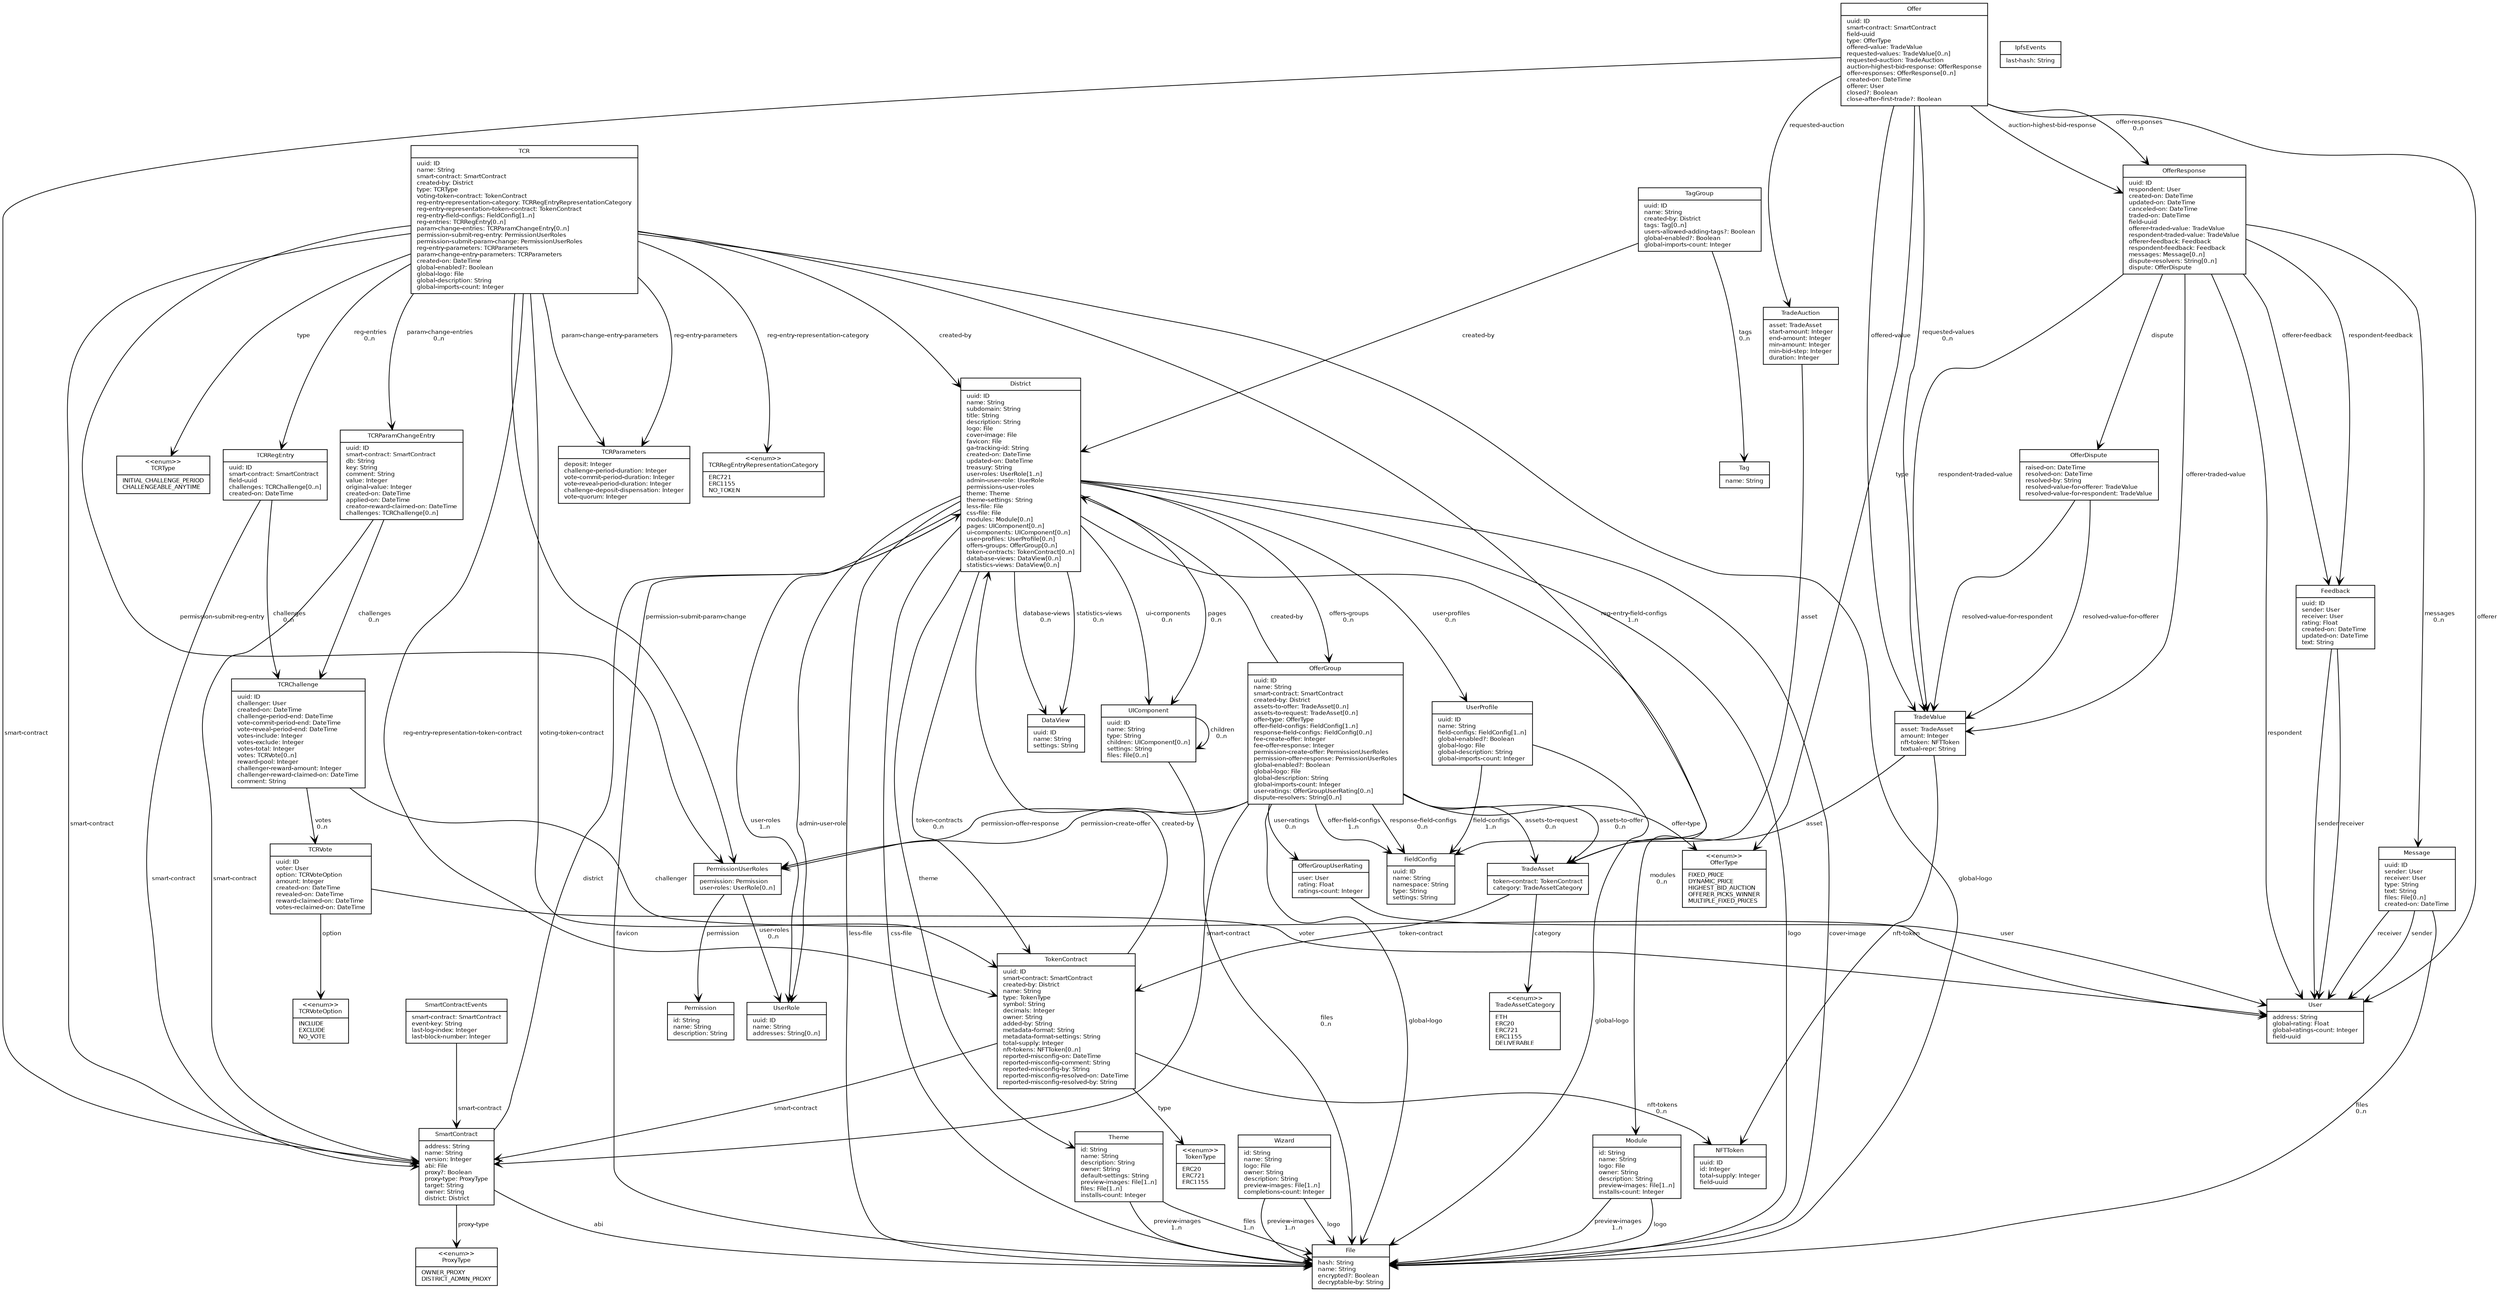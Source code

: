 digraph G {
  fontname = "Bitstream Vera Sans"
  fontsize = 8
  dpi = 300

  node [
    fontname = "Bitstream Vera Sans"
    fontsize = 8
    shape = "record"
  ]

  edge [
    fontname = "Bitstream Vera Sans"
    fontsize = 8
    arrowhead = "open"
    labelangle = 45
    labeldistance = 1.1
  ]
PermissionUserRoles [label="{PermissionUserRoles|permission: Permission\luser-roles: UserRole[0..n]\l}";]
ProxyType [label="{\<\<enum\>\>\nProxyType|OWNER_PROXY\lDISTRICT_ADMIN_PROXY\l}";]
TCR [label="{TCR|uuid: ID\lname: String\lsmart-contract: SmartContract\lcreated-by: District\ltype: TCRType\lvoting-token-contract: TokenContract\lreg-entry-representation-category: TCRRegEntryRepresentationCategory\lreg-entry-representation-token-contract: TokenContract\lreg-entry-field-configs: FieldConfig[1..n]\lreg-entries: TCRRegEntry[0..n]\lparam-change-entries: TCRParamChangeEntry[0..n]\lpermission-submit-reg-entry: PermissionUserRoles\lpermission-submit-param-change: PermissionUserRoles\lreg-entry-parameters: TCRParameters\lparam-change-entry-parameters: TCRParameters\lcreated-on: DateTime\lglobal-enabled?: Boolean\lglobal-logo: File\lglobal-description: String\lglobal-imports-count: Integer\l}";]
Theme [label="{Theme|id: String\lname: String\ldescription: String\lowner: String\ldefault-settings: String\lpreview-images: File[1..n]\lfiles: File[1..n]\linstalls-count: Integer\l}";]
Permission [label="{Permission|id: String\lname: String\ldescription: String\l}";]
UIComponent [label="{UIComponent|uuid: ID\lname: String\ltype: String\lchildren: UIComponent[0..n]\lsettings: String\lfiles: File[0..n]\l}";]
OfferType [label="{\<\<enum\>\>\nOfferType|FIXED_PRICE\lDYNAMIC_PRICE\lHIGHEST_BID_AUCTION\lOFFERER_PICKS_WINNER\lMULTIPLE_FIXED_PRICES\l}";]
TCRType [label="{\<\<enum\>\>\nTCRType|INITIAL_CHALLENGE_PERIOD\lCHALLENGEABLE_ANYTIME\l}";]
UserRole [label="{UserRole|uuid: ID\lname: String\laddresses: String[0..n]\l}";]
TCRVoteOption [label="{\<\<enum\>\>\nTCRVoteOption|INCLUDE\lEXCLUDE\lNO_VOTE\l}";]
SmartContract [label="{SmartContract|address: String\lname: String\lversion: Integer\labi: File\lproxy?: Boolean\lproxy-type: ProxyType\ltarget: String\lowner: String\ldistrict: District\l}";]
TradeAsset [label="{TradeAsset|token-contract: TokenContract\lcategory: TradeAssetCategory\l}";]
TradeAssetCategory [label="{\<\<enum\>\>\nTradeAssetCategory|ETH\lERC20\lERC721\lERC1155\lDELIVERABLE\l}";]
SmartContractEvents [label="{SmartContractEvents|smart-contract: SmartContract\levent-key: String\llast-log-index: Integer\llast-block-number: Integer\l}";]
Message [label="{Message|uuid: ID\lsender: User\lreceiver: User\ltype: String\ltext: String\lfiles: File[0..n]\lcreated-on: DateTime\l}";]
TCRVote [label="{TCRVote|uuid: ID\lvoter: User\loption: TCRVoteOption\lamount: Integer\lcreated-on: DateTime\lrevealed-on: DateTime\lreward-claimed-on: DateTime\lvotes-reclaimed-on: DateTime\l}";]
TCRParamChangeEntry [label="{TCRParamChangeEntry|uuid: ID\lsmart-contract: SmartContract\ldb: String\lkey: String\lcomment: String\lvalue: Integer\loriginal-value: Integer\lcreated-on: DateTime\lapplied-on: DateTime\lcreator-reward-claimed-on: DateTime\lchallenges: TCRChallenge[0..n]\l}";]
OfferDispute [label="{OfferDispute|raised-on: DateTime\lresolved-on: DateTime\lresolved-by: String\lresolved-value-for-offerer: TradeValue\lresolved-value-for-respondent: TradeValue\l}";]
Module [label="{Module|id: String\lname: String\llogo: File\lowner: String\ldescription: String\lpreview-images: File[1..n]\linstalls-count: Integer\l}";]
OfferGroupUserRating [label="{OfferGroupUserRating|user: User\lrating: Float\lratings-count: Integer\l}";]
TCRParameters [label="{TCRParameters|deposit: Integer\lchallenge-period-duration: Integer\lvote-commit-period-duration: Integer\lvote-reveal-period-duration: Integer\lchallenge-deposit-dispensation: Integer\lvote-quorum: Integer\l}";]
NFTToken [label="{NFTToken|uuid: ID\lid: Integer\ltotal-supply: Integer\lfield-uuid\l}";]
OfferGroup [label="{OfferGroup|uuid: ID\lname: String\lsmart-contract: SmartContract\lcreated-by: District\lassets-to-offer: TradeAsset[0..n]\lassets-to-request: TradeAsset[0..n]\loffer-type: OfferType\loffer-field-configs: FieldConfig[1..n]\lresponse-field-configs: FieldConfig[0..n]\lfee-create-offer: Integer\lfee-offer-response: Integer\lpermission-create-offer: PermissionUserRoles\lpermission-offer-response: PermissionUserRoles\lglobal-enabled?: Boolean\lglobal-logo: File\lglobal-description: String\lglobal-imports-count: Integer\luser-ratings: OfferGroupUserRating[0..n]\ldispute-resolvers: String[0..n]\l}";]
TCRChallenge [label="{TCRChallenge|uuid: ID\lchallenger: User\lcreated-on: DateTime\lchallenge-period-end: DateTime\lvote-commit-period-end: DateTime\lvote-reveal-period-end: DateTime\lvotes-include: Integer\lvotes-exclude: Integer\lvotes-total: Integer\lvotes: TCRVote[0..n]\lreward-pool: Integer\lchallenger-reward-amount: Integer\lchallenger-reward-claimed-on: DateTime\lcomment: String\l}";]
Wizard [label="{Wizard|id: String\lname: String\llogo: File\lowner: String\ldescription: String\lpreview-images: File[1..n]\lcompletions-count: Integer\l}";]
FieldConfig [label="{FieldConfig|uuid: ID\lname: String\lnamespace: String\ltype: String\lsettings: String\l}";]
Tag [label="{Tag|name: String\l}";]
DataView [label="{DataView|uuid: ID\lname: String\lsettings: String\l}";]
TradeValue [label="{TradeValue|asset: TradeAsset\lamount: Integer\lnft-token: NFTToken\ltextual-repr: String\l}";]
IpfsEvents [label="{IpfsEvents|last-hash: String\l}";]
UserProfile [label="{UserProfile|uuid: ID\lname: String\lfield-configs: FieldConfig[1..n]\lglobal-enabled?: Boolean\lglobal-logo: File\lglobal-description: String\lglobal-imports-count: Integer\l}";]
TokenContract [label="{TokenContract|uuid: ID\lsmart-contract: SmartContract\lcreated-by: District\lname: String\ltype: TokenType\lsymbol: String\ldecimals: Integer\lowner: String\ladded-by: String\lmetadata-format: String\lmetadata-format-settings: String\ltotal-supply: Integer\lnft-tokens: NFTToken[0..n]\lreported-misconfig-on: DateTime\lreported-misconfig-comment: String\lreported-misconfig-by: String\lreported-misconfig-resolved-on: DateTime\lreported-misconfig-resolved-by: String\l}";]
OfferResponse [label="{OfferResponse|uuid: ID\lrespondent: User\lcreated-on: DateTime\lupdated-on: DateTime\lcanceled-on: DateTime\ltraded-on: DateTime\lfield-uuid\lofferer-traded-value: TradeValue\lrespondent-traded-value: TradeValue\lofferer-feedback: Feedback\lrespondent-feedback: Feedback\lmessages: Message[0..n]\ldispute-resolvers: String[0..n]\ldispute: OfferDispute\l}";]
TagGroup [label="{TagGroup|uuid: ID\lname: String\lcreated-by: District\ltags: Tag[0..n]\lusers-allowed-adding-tags?: Boolean\lglobal-enabled?: Boolean\lglobal-imports-count: Integer\l}";]
Offer [label="{Offer|uuid: ID\lsmart-contract: SmartContract\lfield-uuid\ltype: OfferType\loffered-value: TradeValue\lrequested-values: TradeValue[0..n]\lrequested-auction: TradeAuction\lauction-highest-bid-response: OfferResponse\loffer-responses: OfferResponse[0..n]\lcreated-on: DateTime\lofferer: User\lclosed?: Boolean\lclose-after-first-trade?: Boolean\l}";]
District [label="{District|uuid: ID\lname: String\lsubdomain: String\ltitle: String\ldescription: String\llogo: File\lcover-image: File\lfavicon: File\lga-tracking-id: String\lcreated-on: DateTime\lupdated-on: DateTime\ltreasury: String\luser-roles: UserRole[1..n]\ladmin-user-role: UserRole\lpermissions-user-roles\ltheme: Theme\ltheme-settings: String\lless-file: File\lcss-file: File\lmodules: Module[0..n]\lpages: UIComponent[0..n]\lui-components: UIComponent[0..n]\luser-profiles: UserProfile[0..n]\loffers-groups: OfferGroup[0..n]\ltoken-contracts: TokenContract[0..n]\ldatabase-views: DataView[0..n]\lstatistics-views: DataView[0..n]\l}";]
Feedback [label="{Feedback|uuid: ID\lsender: User\lreceiver: User\lrating: Float\lcreated-on: DateTime\lupdated-on: DateTime\ltext: String\l}";]
TokenType [label="{\<\<enum\>\>\nTokenType|ERC20\lERC721\lERC1155\l}";]
File [label="{File|hash: String\lname: String\lencrypted?: Boolean\ldecryptable-by: String\l}";]
TCRRegEntryRepresentationCategory [label="{\<\<enum\>\>\nTCRRegEntryRepresentationCategory|ERC721\lERC1155\lNO_TOKEN\l}";]
User [label="{User|address: String\lglobal-rating: Float\lglobal-ratings-count: Integer\lfield-uuid\l}";]
TCRRegEntry [label="{TCRRegEntry|uuid: ID\lsmart-contract: SmartContract\lfield-uuid\lchallenges: TCRChallenge[0..n]\lcreated-on: DateTime\l}";]
TradeAuction [label="{TradeAuction|asset: TradeAsset\lstart-amount: Integer\lend-amount: Integer\lmin-amount: Integer\lmin-bid-step: Integer\lduration: Integer\l}";]
PermissionUserRoles -> Permission [label=" permission";]
PermissionUserRoles -> UserRole [label=" user-roles
0..n";]
TCR -> SmartContract [label=" smart-contract";]
TCR -> District [label=" created-by";]
TCR -> TCRType [label=" type";]
TCR -> TokenContract [label=" voting-token-contract";]
TCR -> TCRRegEntryRepresentationCategory [label=" reg-entry-representation-category";]
TCR -> TokenContract [label=" reg-entry-representation-token-contract";]
TCR -> FieldConfig [label=" reg-entry-field-configs
1..n";]
TCR -> TCRRegEntry [label=" reg-entries
0..n";]
TCR -> TCRParamChangeEntry [label=" param-change-entries
0..n";]
TCR -> PermissionUserRoles [label=" permission-submit-reg-entry";]
TCR -> PermissionUserRoles [label=" permission-submit-param-change";]
TCR -> TCRParameters [label=" reg-entry-parameters";]
TCR -> TCRParameters [label=" param-change-entry-parameters";]
TCR -> File [label=" global-logo";]
Theme -> File [label=" preview-images
1..n";]
Theme -> File [label=" files
1..n";]
UIComponent -> UIComponent [label=" children
0..n";]
UIComponent -> File [label=" files
0..n";]
SmartContract -> File [label=" abi";]
SmartContract -> ProxyType [label=" proxy-type";]
SmartContract -> District [label=" district";]
TradeAsset -> TokenContract [label=" token-contract";]
TradeAsset -> TradeAssetCategory [label=" category";]
SmartContractEvents -> SmartContract [label=" smart-contract";]
Message -> User [label=" sender";]
Message -> User [label=" receiver";]
Message -> File [label=" files
0..n";]
TCRVote -> User [label=" voter";]
TCRVote -> TCRVoteOption [label=" option";]
TCRParamChangeEntry -> SmartContract [label=" smart-contract";]
TCRParamChangeEntry -> TCRChallenge [label=" challenges
0..n";]
OfferDispute -> TradeValue [label=" resolved-value-for-offerer";]
OfferDispute -> TradeValue [label=" resolved-value-for-respondent";]
Module -> File [label=" logo";]
Module -> File [label=" preview-images
1..n";]
OfferGroupUserRating -> User [label=" user";]
OfferGroup -> SmartContract [label=" smart-contract";]
OfferGroup -> District [label=" created-by";]
OfferGroup -> TradeAsset [label=" assets-to-offer
0..n";]
OfferGroup -> TradeAsset [label=" assets-to-request
0..n";]
OfferGroup -> OfferType [label=" offer-type";]
OfferGroup -> FieldConfig [label=" offer-field-configs
1..n";]
OfferGroup -> FieldConfig [label=" response-field-configs
0..n";]
OfferGroup -> PermissionUserRoles [label=" permission-create-offer";]
OfferGroup -> PermissionUserRoles [label=" permission-offer-response";]
OfferGroup -> File [label=" global-logo";]
OfferGroup -> OfferGroupUserRating [label=" user-ratings
0..n";]
TCRChallenge -> User [label=" challenger";]
TCRChallenge -> TCRVote [label=" votes
0..n";]
Wizard -> File [label=" logo";]
Wizard -> File [label=" preview-images
1..n";]
TradeValue -> TradeAsset [label=" asset";]
TradeValue -> NFTToken [label=" nft-token";]
UserProfile -> FieldConfig [label=" field-configs
1..n";]
UserProfile -> File [label=" global-logo";]
TokenContract -> SmartContract [label=" smart-contract";]
TokenContract -> District [label=" created-by";]
TokenContract -> TokenType [label=" type";]
TokenContract -> NFTToken [label=" nft-tokens
0..n";]
OfferResponse -> User [label=" respondent";]
OfferResponse -> TradeValue [label=" offerer-traded-value";]
OfferResponse -> TradeValue [label=" respondent-traded-value";]
OfferResponse -> Feedback [label=" offerer-feedback";]
OfferResponse -> Feedback [label=" respondent-feedback";]
OfferResponse -> Message [label=" messages
0..n";]
OfferResponse -> OfferDispute [label=" dispute";]
TagGroup -> District [label=" created-by";]
TagGroup -> Tag [label=" tags
0..n";]
Offer -> SmartContract [label=" smart-contract";]
Offer -> OfferType [label=" type";]
Offer -> TradeValue [label=" offered-value";]
Offer -> TradeValue [label=" requested-values
0..n";]
Offer -> TradeAuction [label=" requested-auction";]
Offer -> OfferResponse [label=" auction-highest-bid-response";]
Offer -> OfferResponse [label=" offer-responses
0..n";]
Offer -> User [label=" offerer";]
District -> File [label=" logo";]
District -> File [label=" cover-image";]
District -> File [label=" favicon";]
District -> UserRole [label=" user-roles
1..n";]
District -> UserRole [label=" admin-user-role";]
District -> Theme [label=" theme";]
District -> File [label=" less-file";]
District -> File [label=" css-file";]
District -> Module [label=" modules
0..n";]
District -> UIComponent [label=" pages
0..n";]
District -> UIComponent [label=" ui-components
0..n";]
District -> UserProfile [label=" user-profiles
0..n";]
District -> OfferGroup [label=" offers-groups
0..n";]
District -> TokenContract [label=" token-contracts
0..n";]
District -> DataView [label=" database-views
0..n";]
District -> DataView [label=" statistics-views
0..n";]
Feedback -> User [label=" sender";]
Feedback -> User [label=" receiver";]
TCRRegEntry -> SmartContract [label=" smart-contract";]
TCRRegEntry -> TCRChallenge [label=" challenges
0..n";]
TradeAuction -> TradeAsset [label=" asset";]

}